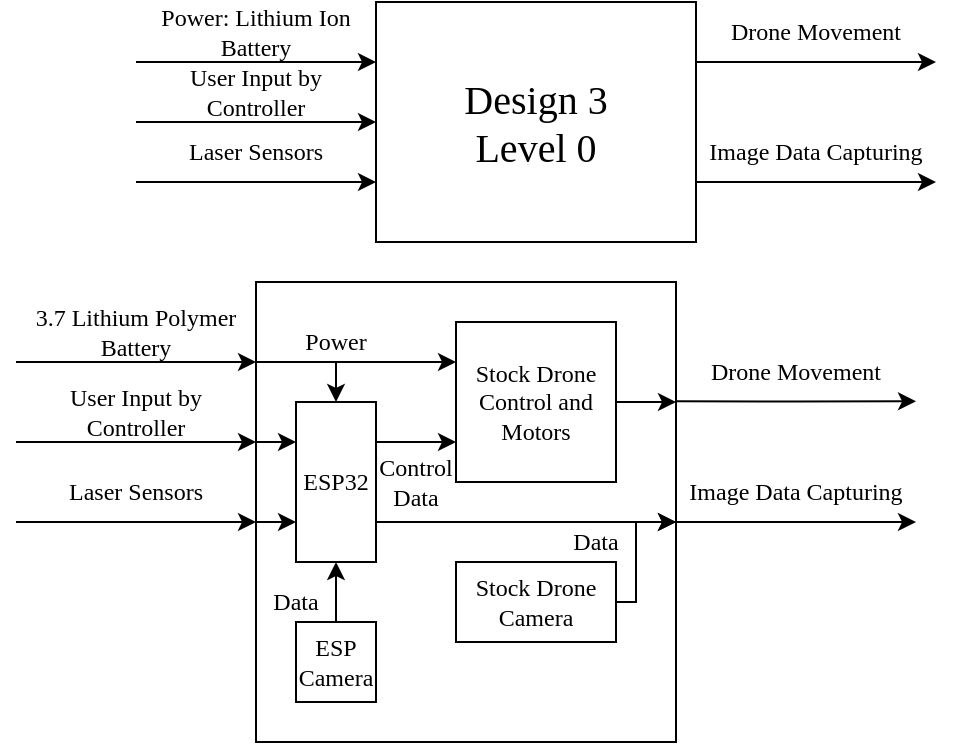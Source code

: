 <mxfile version="15.2.7" type="device" pages="3"><diagram id="4TYJaeXhOyQ4aKdfqIxL" name="Level1"><mxGraphModel dx="2062" dy="1182" grid="0" gridSize="10" guides="1" tooltips="1" connect="1" arrows="1" fold="1" page="1" pageScale="1" pageWidth="850" pageHeight="1100" math="0" shadow="0"><root><mxCell id="0"/><mxCell id="1" parent="0"/><mxCell id="06WqJfLsoxraznR7R3zn-39" value="" style="rounded=0;whiteSpace=wrap;html=1;fontFamily=Times New Roman;" parent="1" vertex="1"><mxGeometry x="260" y="260" width="210" height="230" as="geometry"/></mxCell><mxCell id="06WqJfLsoxraznR7R3zn-1" style="edgeStyle=orthogonalEdgeStyle;rounded=0;orthogonalLoop=1;jettySize=auto;html=1;exitX=1;exitY=0.75;exitDx=0;exitDy=0;fontFamily=Times New Roman;fontSize=20;" parent="1" source="06WqJfLsoxraznR7R3zn-3" edge="1"><mxGeometry relative="1" as="geometry"><mxPoint x="600" y="210" as="targetPoint"/></mxGeometry></mxCell><mxCell id="06WqJfLsoxraznR7R3zn-2" style="edgeStyle=orthogonalEdgeStyle;rounded=0;orthogonalLoop=1;jettySize=auto;html=1;exitX=1;exitY=0.25;exitDx=0;exitDy=0;fontFamily=Times New Roman;fontSize=20;" parent="1" source="06WqJfLsoxraznR7R3zn-3" edge="1"><mxGeometry relative="1" as="geometry"><mxPoint x="600" y="150" as="targetPoint"/></mxGeometry></mxCell><mxCell id="06WqJfLsoxraznR7R3zn-3" value="Design 3&lt;br&gt;Level 0" style="rounded=0;whiteSpace=wrap;html=1;fontFamily=Times New Roman;fontSize=20;" parent="1" vertex="1"><mxGeometry x="320" y="120" width="160" height="120" as="geometry"/></mxCell><mxCell id="06WqJfLsoxraznR7R3zn-4" value="" style="endArrow=classic;html=1;fontFamily=Times New Roman;fontSize=20;entryX=0;entryY=0.25;entryDx=0;entryDy=0;exitX=0;exitY=1;exitDx=0;exitDy=0;" parent="1" source="06WqJfLsoxraznR7R3zn-7" target="06WqJfLsoxraznR7R3zn-3" edge="1"><mxGeometry width="50" height="50" relative="1" as="geometry"><mxPoint x="160" y="150" as="sourcePoint"/><mxPoint x="290" y="130" as="targetPoint"/></mxGeometry></mxCell><mxCell id="06WqJfLsoxraznR7R3zn-5" value="" style="endArrow=classic;html=1;fontFamily=Times New Roman;fontSize=20;entryX=0;entryY=0.5;entryDx=0;entryDy=0;" parent="1" target="06WqJfLsoxraznR7R3zn-3" edge="1"><mxGeometry width="50" height="50" relative="1" as="geometry"><mxPoint x="200" y="180" as="sourcePoint"/><mxPoint x="280" y="190" as="targetPoint"/></mxGeometry></mxCell><mxCell id="06WqJfLsoxraznR7R3zn-6" value="" style="endArrow=classic;html=1;fontFamily=Times New Roman;fontSize=20;entryX=0;entryY=0.75;entryDx=0;entryDy=0;" parent="1" target="06WqJfLsoxraznR7R3zn-3" edge="1"><mxGeometry width="50" height="50" relative="1" as="geometry"><mxPoint x="200" y="210" as="sourcePoint"/><mxPoint x="290" y="250" as="targetPoint"/></mxGeometry></mxCell><mxCell id="06WqJfLsoxraznR7R3zn-7" value="Power: Lithium Ion Battery" style="text;html=1;strokeColor=none;fillColor=none;align=center;verticalAlign=middle;whiteSpace=wrap;rounded=0;fontFamily=Times New Roman;fontSize=12;" parent="1" vertex="1"><mxGeometry x="200" y="120" width="120" height="30" as="geometry"/></mxCell><mxCell id="06WqJfLsoxraznR7R3zn-8" value="User Input by Controller" style="text;html=1;strokeColor=none;fillColor=none;align=center;verticalAlign=middle;whiteSpace=wrap;rounded=0;fontFamily=Times New Roman;fontSize=12;" parent="1" vertex="1"><mxGeometry x="200" y="150" width="120" height="30" as="geometry"/></mxCell><mxCell id="06WqJfLsoxraznR7R3zn-9" value="Laser Sensors" style="text;html=1;strokeColor=none;fillColor=none;align=center;verticalAlign=middle;whiteSpace=wrap;rounded=0;fontFamily=Times New Roman;fontSize=12;" parent="1" vertex="1"><mxGeometry x="200" y="180" width="120" height="30" as="geometry"/></mxCell><mxCell id="06WqJfLsoxraznR7R3zn-10" value="Drone Movement" style="text;html=1;strokeColor=none;fillColor=none;align=center;verticalAlign=middle;whiteSpace=wrap;rounded=0;fontFamily=Times New Roman;fontSize=12;" parent="1" vertex="1"><mxGeometry x="480" y="120" width="120" height="30" as="geometry"/></mxCell><mxCell id="06WqJfLsoxraznR7R3zn-11" value="Image Data Capturing" style="text;html=1;strokeColor=none;fillColor=none;align=center;verticalAlign=middle;whiteSpace=wrap;rounded=0;fontFamily=Times New Roman;fontSize=12;" parent="1" vertex="1"><mxGeometry x="480" y="180" width="120" height="30" as="geometry"/></mxCell><mxCell id="06WqJfLsoxraznR7R3zn-13" value="" style="endArrow=classic;html=1;fontFamily=Times New Roman;fontSize=20;entryX=0;entryY=0.25;entryDx=0;entryDy=0;exitX=0;exitY=1;exitDx=0;exitDy=0;" parent="1" source="06WqJfLsoxraznR7R3zn-16" edge="1"><mxGeometry width="50" height="50" relative="1" as="geometry"><mxPoint x="100" y="300" as="sourcePoint"/><mxPoint x="260" y="300.0" as="targetPoint"/></mxGeometry></mxCell><mxCell id="06WqJfLsoxraznR7R3zn-14" value="" style="endArrow=classic;html=1;fontFamily=Times New Roman;fontSize=20;entryX=0;entryY=0.5;entryDx=0;entryDy=0;" parent="1" edge="1"><mxGeometry width="50" height="50" relative="1" as="geometry"><mxPoint x="140" y="340.0" as="sourcePoint"/><mxPoint x="260" y="340.0" as="targetPoint"/></mxGeometry></mxCell><mxCell id="06WqJfLsoxraznR7R3zn-40" style="edgeStyle=orthogonalEdgeStyle;rounded=0;orthogonalLoop=1;jettySize=auto;html=1;exitX=1;exitY=1;exitDx=0;exitDy=0;entryX=0.5;entryY=0;entryDx=0;entryDy=0;fontFamily=Times New Roman;" parent="1" source="06WqJfLsoxraznR7R3zn-16" target="06WqJfLsoxraznR7R3zn-23" edge="1"><mxGeometry relative="1" as="geometry"><Array as="points"><mxPoint x="300" y="300"/></Array></mxGeometry></mxCell><mxCell id="06WqJfLsoxraznR7R3zn-42" style="edgeStyle=orthogonalEdgeStyle;rounded=0;orthogonalLoop=1;jettySize=auto;html=1;exitX=1;exitY=1;exitDx=0;exitDy=0;entryX=0;entryY=0.25;entryDx=0;entryDy=0;fontFamily=Times New Roman;" parent="1" source="06WqJfLsoxraznR7R3zn-17" target="06WqJfLsoxraznR7R3zn-23" edge="1"><mxGeometry relative="1" as="geometry"/></mxCell><mxCell id="06WqJfLsoxraznR7R3zn-17" value="User Input by Controller" style="text;html=1;strokeColor=none;fillColor=none;align=center;verticalAlign=middle;whiteSpace=wrap;rounded=0;fontFamily=Times New Roman;fontSize=12;" parent="1" vertex="1"><mxGeometry x="140" y="310" width="120" height="30" as="geometry"/></mxCell><mxCell id="06WqJfLsoxraznR7R3zn-45" style="edgeStyle=orthogonalEdgeStyle;rounded=0;orthogonalLoop=1;jettySize=auto;html=1;exitX=1;exitY=1;exitDx=0;exitDy=0;entryX=0;entryY=0.75;entryDx=0;entryDy=0;fontFamily=Times New Roman;" parent="1" source="06WqJfLsoxraznR7R3zn-18" target="06WqJfLsoxraznR7R3zn-23" edge="1"><mxGeometry relative="1" as="geometry"/></mxCell><mxCell id="06WqJfLsoxraznR7R3zn-18" value="Laser Sensors" style="text;html=1;strokeColor=none;fillColor=none;align=center;verticalAlign=middle;whiteSpace=wrap;rounded=0;fontFamily=Times New Roman;fontSize=12;" parent="1" vertex="1"><mxGeometry x="140" y="350" width="120" height="30" as="geometry"/></mxCell><mxCell id="06WqJfLsoxraznR7R3zn-19" style="edgeStyle=orthogonalEdgeStyle;rounded=0;orthogonalLoop=1;jettySize=auto;html=1;exitX=1;exitY=0.75;exitDx=0;exitDy=0;fontFamily=Times New Roman;fontSize=20;" parent="1" edge="1"><mxGeometry relative="1" as="geometry"><mxPoint x="590" y="380.0" as="targetPoint"/><mxPoint x="470" y="380.0" as="sourcePoint"/></mxGeometry></mxCell><mxCell id="06WqJfLsoxraznR7R3zn-21" value="Drone Movement" style="text;html=1;strokeColor=none;fillColor=none;align=center;verticalAlign=middle;whiteSpace=wrap;rounded=0;fontFamily=Times New Roman;fontSize=12;" parent="1" vertex="1"><mxGeometry x="470" y="289.67" width="120" height="30" as="geometry"/></mxCell><mxCell id="06WqJfLsoxraznR7R3zn-22" value="Image Data Capturing" style="text;html=1;strokeColor=none;fillColor=none;align=center;verticalAlign=middle;whiteSpace=wrap;rounded=0;fontFamily=Times New Roman;fontSize=12;" parent="1" vertex="1"><mxGeometry x="470" y="350" width="120" height="30" as="geometry"/></mxCell><mxCell id="06WqJfLsoxraznR7R3zn-48" style="edgeStyle=orthogonalEdgeStyle;rounded=0;orthogonalLoop=1;jettySize=auto;html=1;exitX=1;exitY=0.75;exitDx=0;exitDy=0;entryX=0;entryY=1;entryDx=0;entryDy=0;fontFamily=Times New Roman;" parent="1" source="06WqJfLsoxraznR7R3zn-23" target="06WqJfLsoxraznR7R3zn-22" edge="1"><mxGeometry relative="1" as="geometry"><Array as="points"><mxPoint x="420" y="380"/><mxPoint x="420" y="380"/></Array></mxGeometry></mxCell><mxCell id="06WqJfLsoxraznR7R3zn-52" style="edgeStyle=orthogonalEdgeStyle;rounded=0;orthogonalLoop=1;jettySize=auto;html=1;exitX=1;exitY=0.25;exitDx=0;exitDy=0;entryX=0;entryY=0.75;entryDx=0;entryDy=0;fontFamily=Times New Roman;" parent="1" source="06WqJfLsoxraznR7R3zn-23" target="06WqJfLsoxraznR7R3zn-29" edge="1"><mxGeometry relative="1" as="geometry"/></mxCell><mxCell id="06WqJfLsoxraznR7R3zn-23" value="ESP32" style="rounded=0;whiteSpace=wrap;html=1;fontFamily=Times New Roman;" parent="1" vertex="1"><mxGeometry x="280" y="320" width="40" height="80" as="geometry"/></mxCell><mxCell id="06WqJfLsoxraznR7R3zn-51" style="edgeStyle=orthogonalEdgeStyle;rounded=0;orthogonalLoop=1;jettySize=auto;html=1;exitX=1;exitY=0.5;exitDx=0;exitDy=0;entryX=0;entryY=1;entryDx=0;entryDy=0;fontFamily=Times New Roman;" parent="1" source="06WqJfLsoxraznR7R3zn-29" target="06WqJfLsoxraznR7R3zn-21" edge="1"><mxGeometry relative="1" as="geometry"/></mxCell><mxCell id="06WqJfLsoxraznR7R3zn-29" value="Stock Drone Control and Motors" style="rounded=0;whiteSpace=wrap;html=1;fontFamily=Times New Roman;" parent="1" vertex="1"><mxGeometry x="360" y="280" width="80" height="80" as="geometry"/></mxCell><mxCell id="06WqJfLsoxraznR7R3zn-34" style="edgeStyle=orthogonalEdgeStyle;rounded=0;orthogonalLoop=1;jettySize=auto;html=1;exitX=1;exitY=0.5;exitDx=0;exitDy=0;fontFamily=Times New Roman;" parent="1" source="06WqJfLsoxraznR7R3zn-30" edge="1"><mxGeometry relative="1" as="geometry"><mxPoint x="470" y="380" as="targetPoint"/><Array as="points"><mxPoint x="450" y="420"/><mxPoint x="450" y="380"/></Array></mxGeometry></mxCell><mxCell id="06WqJfLsoxraznR7R3zn-30" value="Stock Drone Camera" style="rounded=0;whiteSpace=wrap;html=1;fontFamily=Times New Roman;" parent="1" vertex="1"><mxGeometry x="360" y="400" width="80" height="40" as="geometry"/></mxCell><mxCell id="06WqJfLsoxraznR7R3zn-32" style="edgeStyle=orthogonalEdgeStyle;rounded=0;orthogonalLoop=1;jettySize=auto;html=1;exitX=0.5;exitY=0;exitDx=0;exitDy=0;entryX=0.5;entryY=1;entryDx=0;entryDy=0;fontFamily=Times New Roman;" parent="1" source="06WqJfLsoxraznR7R3zn-31" target="06WqJfLsoxraznR7R3zn-23" edge="1"><mxGeometry relative="1" as="geometry"/></mxCell><mxCell id="06WqJfLsoxraznR7R3zn-31" value="ESP Camera" style="rounded=0;whiteSpace=wrap;html=1;fontFamily=Times New Roman;" parent="1" vertex="1"><mxGeometry x="280" y="430" width="40" height="40" as="geometry"/></mxCell><mxCell id="06WqJfLsoxraznR7R3zn-41" style="edgeStyle=orthogonalEdgeStyle;rounded=0;orthogonalLoop=1;jettySize=auto;html=1;exitX=1;exitY=1;exitDx=0;exitDy=0;entryX=0;entryY=0.25;entryDx=0;entryDy=0;fontFamily=Times New Roman;" parent="1" source="06WqJfLsoxraznR7R3zn-16" target="06WqJfLsoxraznR7R3zn-29" edge="1"><mxGeometry relative="1" as="geometry"><Array as="points"><mxPoint x="290" y="300"/><mxPoint x="290" y="300"/></Array></mxGeometry></mxCell><mxCell id="06WqJfLsoxraznR7R3zn-16" value="3.7 Lithium Polymer Battery" style="text;html=1;strokeColor=none;fillColor=none;align=center;verticalAlign=middle;whiteSpace=wrap;rounded=0;fontFamily=Times New Roman;fontSize=12;" parent="1" vertex="1"><mxGeometry x="140" y="270" width="120" height="30" as="geometry"/></mxCell><mxCell id="06WqJfLsoxraznR7R3zn-46" style="edgeStyle=orthogonalEdgeStyle;rounded=0;orthogonalLoop=1;jettySize=auto;html=1;exitX=0;exitY=1;exitDx=0;exitDy=0;entryX=1;entryY=1;entryDx=0;entryDy=0;fontFamily=Times New Roman;" parent="1" source="06WqJfLsoxraznR7R3zn-18" target="06WqJfLsoxraznR7R3zn-18" edge="1"><mxGeometry relative="1" as="geometry"><Array as="points"><mxPoint x="200" y="380"/><mxPoint x="200" y="380"/></Array></mxGeometry></mxCell><mxCell id="06WqJfLsoxraznR7R3zn-50" style="edgeStyle=orthogonalEdgeStyle;rounded=0;orthogonalLoop=1;jettySize=auto;html=1;exitX=0;exitY=1;exitDx=0;exitDy=0;entryX=1;entryY=1;entryDx=0;entryDy=0;fontFamily=Times New Roman;" parent="1" source="06WqJfLsoxraznR7R3zn-21" target="06WqJfLsoxraznR7R3zn-21" edge="1"><mxGeometry relative="1" as="geometry"><Array as="points"><mxPoint x="530" y="320"/><mxPoint x="530" y="320"/></Array></mxGeometry></mxCell><mxCell id="06WqJfLsoxraznR7R3zn-54" value="Power" style="text;html=1;strokeColor=none;fillColor=none;align=center;verticalAlign=middle;whiteSpace=wrap;rounded=0;fontFamily=Times New Roman;" parent="1" vertex="1"><mxGeometry x="280" y="280" width="40" height="20" as="geometry"/></mxCell><mxCell id="06WqJfLsoxraznR7R3zn-55" value="Data" style="text;html=1;strokeColor=none;fillColor=none;align=center;verticalAlign=middle;whiteSpace=wrap;rounded=0;fontFamily=Times New Roman;" parent="1" vertex="1"><mxGeometry x="260" y="410" width="40" height="20" as="geometry"/></mxCell><mxCell id="06WqJfLsoxraznR7R3zn-56" value="Data" style="text;html=1;strokeColor=none;fillColor=none;align=center;verticalAlign=middle;whiteSpace=wrap;rounded=0;fontFamily=Times New Roman;" parent="1" vertex="1"><mxGeometry x="410" y="380" width="40" height="20" as="geometry"/></mxCell><mxCell id="06WqJfLsoxraznR7R3zn-58" value="Control Data" style="text;html=1;strokeColor=none;fillColor=none;align=center;verticalAlign=middle;whiteSpace=wrap;rounded=0;fontFamily=Times New Roman;" parent="1" vertex="1"><mxGeometry x="320" y="350" width="40" height="20" as="geometry"/></mxCell></root></mxGraphModel></diagram><diagram id="gZo6DtGRIuljY96ca298" name="Circuit"><mxGraphModel dx="2062" dy="1182" grid="1" gridSize="10" guides="1" tooltips="1" connect="1" arrows="1" fold="1" page="1" pageScale="1" pageWidth="850" pageHeight="1100" math="0" shadow="0"><root><mxCell id="qtjIY-82b0_A-clABDEF-0"/><mxCell id="qtjIY-82b0_A-clABDEF-1" parent="qtjIY-82b0_A-clABDEF-0"/></root></mxGraphModel></diagram><diagram id="jFjpCLGUg7nf1sOhrmN0" name="Software"><mxGraphModel dx="2062" dy="1182" grid="1" gridSize="10" guides="1" tooltips="1" connect="1" arrows="1" fold="1" page="1" pageScale="1" pageWidth="850" pageHeight="1100" math="0" shadow="0"><root><mxCell id="pfl3B-fHO73FaD88pPP_-0"/><mxCell id="pfl3B-fHO73FaD88pPP_-1" parent="pfl3B-fHO73FaD88pPP_-0"/></root></mxGraphModel></diagram></mxfile>